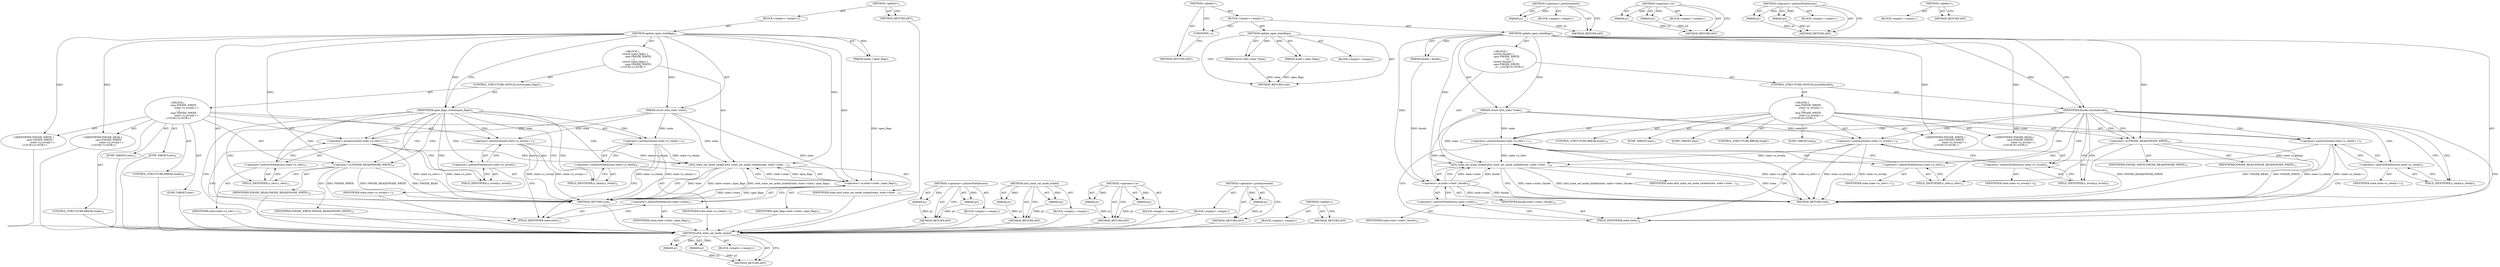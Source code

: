 digraph "update_open_stateflags" {
vulnerable_6 [label=<(METHOD,&lt;global&gt;)<SUB>1</SUB>>];
vulnerable_7 [label=<(BLOCK,&lt;empty&gt;,&lt;empty&gt;)<SUB>1</SUB>>];
vulnerable_8 [label=<(METHOD,update_open_stateflags)<SUB>1</SUB>>];
vulnerable_9 [label=<(PARAM,struct nfs4_state *state)<SUB>1</SUB>>];
vulnerable_10 [label=<(PARAM,mode_t open_flags)<SUB>1</SUB>>];
vulnerable_11 [label="<(BLOCK,{
	switch (open_flags) {
 		case FMODE_WRITE:
 ...,{
	switch (open_flags) {
 		case FMODE_WRITE:
 ...)<SUB>2</SUB>>"];
vulnerable_12 [label=<(CONTROL_STRUCTURE,SWITCH,switch(open_flags))<SUB>3</SUB>>];
vulnerable_13 [label=<(IDENTIFIER,open_flags,switch(open_flags))<SUB>3</SUB>>];
vulnerable_14 [label="<(BLOCK,{
 		case FMODE_WRITE:
 			state-&gt;n_wronly++;
 ...,{
 		case FMODE_WRITE:
 			state-&gt;n_wronly++;
 ...)<SUB>3</SUB>>"];
vulnerable_15 [label=<(JUMP_TARGET,case)<SUB>4</SUB>>];
vulnerable_16 [label="<(IDENTIFIER,FMODE_WRITE,{
 		case FMODE_WRITE:
 			state-&gt;n_wronly++;
 ...)<SUB>4</SUB>>"];
vulnerable_17 [label=<(&lt;operator&gt;.postIncrement,state-&gt;n_wronly++)<SUB>5</SUB>>];
vulnerable_18 [label=<(&lt;operator&gt;.indirectFieldAccess,state-&gt;n_wronly)<SUB>5</SUB>>];
vulnerable_19 [label=<(IDENTIFIER,state,state-&gt;n_wronly++)<SUB>5</SUB>>];
vulnerable_20 [label=<(FIELD_IDENTIFIER,n_wronly,n_wronly)<SUB>5</SUB>>];
vulnerable_21 [label=<(CONTROL_STRUCTURE,BREAK,break;)<SUB>6</SUB>>];
vulnerable_22 [label=<(JUMP_TARGET,case)<SUB>7</SUB>>];
vulnerable_23 [label="<(IDENTIFIER,FMODE_READ,{
 		case FMODE_WRITE:
 			state-&gt;n_wronly++;
 ...)<SUB>7</SUB>>"];
vulnerable_24 [label=<(&lt;operator&gt;.postIncrement,state-&gt;n_rdonly++)<SUB>8</SUB>>];
vulnerable_25 [label=<(&lt;operator&gt;.indirectFieldAccess,state-&gt;n_rdonly)<SUB>8</SUB>>];
vulnerable_26 [label=<(IDENTIFIER,state,state-&gt;n_rdonly++)<SUB>8</SUB>>];
vulnerable_27 [label=<(FIELD_IDENTIFIER,n_rdonly,n_rdonly)<SUB>8</SUB>>];
vulnerable_28 [label=<(CONTROL_STRUCTURE,BREAK,break;)<SUB>9</SUB>>];
vulnerable_29 [label=<(JUMP_TARGET,case)<SUB>10</SUB>>];
vulnerable_30 [label=<(&lt;operator&gt;.or,FMODE_READ|FMODE_WRITE)<SUB>10</SUB>>];
vulnerable_31 [label=<(IDENTIFIER,FMODE_READ,FMODE_READ|FMODE_WRITE)<SUB>10</SUB>>];
vulnerable_32 [label=<(IDENTIFIER,FMODE_WRITE,FMODE_READ|FMODE_WRITE)<SUB>10</SUB>>];
vulnerable_33 [label=<(&lt;operator&gt;.postIncrement,state-&gt;n_rdwr++)<SUB>11</SUB>>];
vulnerable_34 [label=<(&lt;operator&gt;.indirectFieldAccess,state-&gt;n_rdwr)<SUB>11</SUB>>];
vulnerable_35 [label=<(IDENTIFIER,state,state-&gt;n_rdwr++)<SUB>11</SUB>>];
vulnerable_36 [label=<(FIELD_IDENTIFIER,n_rdwr,n_rdwr)<SUB>11</SUB>>];
vulnerable_37 [label=<(nfs4_state_set_mode_locked,nfs4_state_set_mode_locked(state, state-&gt;state ...)<SUB>13</SUB>>];
vulnerable_38 [label=<(IDENTIFIER,state,nfs4_state_set_mode_locked(state, state-&gt;state ...)<SUB>13</SUB>>];
vulnerable_39 [label=<(&lt;operator&gt;.or,state-&gt;state | open_flags)<SUB>13</SUB>>];
vulnerable_40 [label=<(&lt;operator&gt;.indirectFieldAccess,state-&gt;state)<SUB>13</SUB>>];
vulnerable_41 [label=<(IDENTIFIER,state,state-&gt;state | open_flags)<SUB>13</SUB>>];
vulnerable_42 [label=<(FIELD_IDENTIFIER,state,state)<SUB>13</SUB>>];
vulnerable_43 [label=<(IDENTIFIER,open_flags,state-&gt;state | open_flags)<SUB>13</SUB>>];
vulnerable_44 [label=<(METHOD_RETURN,void)<SUB>1</SUB>>];
vulnerable_46 [label=<(METHOD_RETURN,ANY)<SUB>1</SUB>>];
vulnerable_67 [label=<(METHOD,&lt;operator&gt;.indirectFieldAccess)>];
vulnerable_68 [label=<(PARAM,p1)>];
vulnerable_69 [label=<(PARAM,p2)>];
vulnerable_70 [label=<(BLOCK,&lt;empty&gt;,&lt;empty&gt;)>];
vulnerable_71 [label=<(METHOD_RETURN,ANY)>];
vulnerable_77 [label=<(METHOD,nfs4_state_set_mode_locked)>];
vulnerable_78 [label=<(PARAM,p1)>];
vulnerable_79 [label=<(PARAM,p2)>];
vulnerable_80 [label=<(BLOCK,&lt;empty&gt;,&lt;empty&gt;)>];
vulnerable_81 [label=<(METHOD_RETURN,ANY)>];
vulnerable_72 [label=<(METHOD,&lt;operator&gt;.or)>];
vulnerable_73 [label=<(PARAM,p1)>];
vulnerable_74 [label=<(PARAM,p2)>];
vulnerable_75 [label=<(BLOCK,&lt;empty&gt;,&lt;empty&gt;)>];
vulnerable_76 [label=<(METHOD_RETURN,ANY)>];
vulnerable_63 [label=<(METHOD,&lt;operator&gt;.postIncrement)>];
vulnerable_64 [label=<(PARAM,p1)>];
vulnerable_65 [label=<(BLOCK,&lt;empty&gt;,&lt;empty&gt;)>];
vulnerable_66 [label=<(METHOD_RETURN,ANY)>];
vulnerable_57 [label=<(METHOD,&lt;global&gt;)<SUB>1</SUB>>];
vulnerable_58 [label=<(BLOCK,&lt;empty&gt;,&lt;empty&gt;)>];
vulnerable_59 [label=<(METHOD_RETURN,ANY)>];
fixed_86 [label=<(METHOD,nfs4_state_set_mode_locked)>];
fixed_87 [label=<(PARAM,p1)>];
fixed_88 [label=<(PARAM,p2)>];
fixed_89 [label=<(BLOCK,&lt;empty&gt;,&lt;empty&gt;)>];
fixed_90 [label=<(METHOD_RETURN,ANY)>];
fixed_6 [label=<(METHOD,&lt;global&gt;)<SUB>1</SUB>>];
fixed_7 [label=<(BLOCK,&lt;empty&gt;,&lt;empty&gt;)<SUB>1</SUB>>];
fixed_8 [label=<(METHOD,update_open_stateflags)<SUB>1</SUB>>];
fixed_9 [label=<(PARAM,struct nfs4_state *state)<SUB>1</SUB>>];
fixed_10 [label=<(PARAM,mode_t open_flags)<SUB>1</SUB>>];
fixed_11 [label=<(BLOCK,&lt;empty&gt;,&lt;empty&gt;)>];
fixed_12 [label=<(METHOD_RETURN,void)<SUB>1</SUB>>];
fixed_14 [label=<(UNKNOWN,),))<SUB>1</SUB>>];
fixed_15 [label=<(METHOD,update_open_stateflags)<SUB>2</SUB>>];
fixed_16 [label=<(PARAM,struct nfs4_state *state)<SUB>2</SUB>>];
fixed_17 [label=<(PARAM,fmode_t fmode)<SUB>2</SUB>>];
fixed_18 [label="<(BLOCK,{
	switch (fmode) {
 		case FMODE_WRITE:
 			st...,{
	switch (fmode) {
 		case FMODE_WRITE:
 			st...)<SUB>3</SUB>>"];
fixed_19 [label=<(CONTROL_STRUCTURE,SWITCH,switch(fmode))<SUB>4</SUB>>];
fixed_20 [label=<(IDENTIFIER,fmode,switch(fmode))<SUB>4</SUB>>];
fixed_21 [label="<(BLOCK,{
 		case FMODE_WRITE:
 			state-&gt;n_wronly++;
 ...,{
 		case FMODE_WRITE:
 			state-&gt;n_wronly++;
 ...)<SUB>4</SUB>>"];
fixed_22 [label=<(JUMP_TARGET,case)<SUB>5</SUB>>];
fixed_23 [label="<(IDENTIFIER,FMODE_WRITE,{
 		case FMODE_WRITE:
 			state-&gt;n_wronly++;
 ...)<SUB>5</SUB>>"];
fixed_24 [label=<(&lt;operator&gt;.postIncrement,state-&gt;n_wronly++)<SUB>6</SUB>>];
fixed_25 [label=<(&lt;operator&gt;.indirectFieldAccess,state-&gt;n_wronly)<SUB>6</SUB>>];
fixed_26 [label=<(IDENTIFIER,state,state-&gt;n_wronly++)<SUB>6</SUB>>];
fixed_27 [label=<(FIELD_IDENTIFIER,n_wronly,n_wronly)<SUB>6</SUB>>];
fixed_28 [label=<(CONTROL_STRUCTURE,BREAK,break;)<SUB>7</SUB>>];
fixed_29 [label=<(JUMP_TARGET,case)<SUB>8</SUB>>];
fixed_30 [label="<(IDENTIFIER,FMODE_READ,{
 		case FMODE_WRITE:
 			state-&gt;n_wronly++;
 ...)<SUB>8</SUB>>"];
fixed_31 [label=<(&lt;operator&gt;.postIncrement,state-&gt;n_rdonly++)<SUB>9</SUB>>];
fixed_32 [label=<(&lt;operator&gt;.indirectFieldAccess,state-&gt;n_rdonly)<SUB>9</SUB>>];
fixed_33 [label=<(IDENTIFIER,state,state-&gt;n_rdonly++)<SUB>9</SUB>>];
fixed_34 [label=<(FIELD_IDENTIFIER,n_rdonly,n_rdonly)<SUB>9</SUB>>];
fixed_35 [label=<(CONTROL_STRUCTURE,BREAK,break;)<SUB>10</SUB>>];
fixed_36 [label=<(JUMP_TARGET,case)<SUB>11</SUB>>];
fixed_37 [label=<(&lt;operator&gt;.or,FMODE_READ|FMODE_WRITE)<SUB>11</SUB>>];
fixed_38 [label=<(IDENTIFIER,FMODE_READ,FMODE_READ|FMODE_WRITE)<SUB>11</SUB>>];
fixed_39 [label=<(IDENTIFIER,FMODE_WRITE,FMODE_READ|FMODE_WRITE)<SUB>11</SUB>>];
fixed_40 [label=<(&lt;operator&gt;.postIncrement,state-&gt;n_rdwr++)<SUB>12</SUB>>];
fixed_41 [label=<(&lt;operator&gt;.indirectFieldAccess,state-&gt;n_rdwr)<SUB>12</SUB>>];
fixed_42 [label=<(IDENTIFIER,state,state-&gt;n_rdwr++)<SUB>12</SUB>>];
fixed_43 [label=<(FIELD_IDENTIFIER,n_rdwr,n_rdwr)<SUB>12</SUB>>];
fixed_44 [label=<(nfs4_state_set_mode_locked,nfs4_state_set_mode_locked(state, state-&gt;state ...)<SUB>14</SUB>>];
fixed_45 [label=<(IDENTIFIER,state,nfs4_state_set_mode_locked(state, state-&gt;state ...)<SUB>14</SUB>>];
fixed_46 [label=<(&lt;operator&gt;.or,state-&gt;state | fmode)<SUB>14</SUB>>];
fixed_47 [label=<(&lt;operator&gt;.indirectFieldAccess,state-&gt;state)<SUB>14</SUB>>];
fixed_48 [label=<(IDENTIFIER,state,state-&gt;state | fmode)<SUB>14</SUB>>];
fixed_49 [label=<(FIELD_IDENTIFIER,state,state)<SUB>14</SUB>>];
fixed_50 [label=<(IDENTIFIER,fmode,state-&gt;state | fmode)<SUB>14</SUB>>];
fixed_51 [label=<(METHOD_RETURN,void)<SUB>2</SUB>>];
fixed_53 [label=<(METHOD_RETURN,ANY)<SUB>1</SUB>>];
fixed_72 [label=<(METHOD,&lt;operator&gt;.postIncrement)>];
fixed_73 [label=<(PARAM,p1)>];
fixed_74 [label=<(BLOCK,&lt;empty&gt;,&lt;empty&gt;)>];
fixed_75 [label=<(METHOD_RETURN,ANY)>];
fixed_81 [label=<(METHOD,&lt;operator&gt;.or)>];
fixed_82 [label=<(PARAM,p1)>];
fixed_83 [label=<(PARAM,p2)>];
fixed_84 [label=<(BLOCK,&lt;empty&gt;,&lt;empty&gt;)>];
fixed_85 [label=<(METHOD_RETURN,ANY)>];
fixed_76 [label=<(METHOD,&lt;operator&gt;.indirectFieldAccess)>];
fixed_77 [label=<(PARAM,p1)>];
fixed_78 [label=<(PARAM,p2)>];
fixed_79 [label=<(BLOCK,&lt;empty&gt;,&lt;empty&gt;)>];
fixed_80 [label=<(METHOD_RETURN,ANY)>];
fixed_66 [label=<(METHOD,&lt;global&gt;)<SUB>1</SUB>>];
fixed_67 [label=<(BLOCK,&lt;empty&gt;,&lt;empty&gt;)>];
fixed_68 [label=<(METHOD_RETURN,ANY)>];
vulnerable_6 -> vulnerable_7  [key=0, label="AST: "];
vulnerable_6 -> vulnerable_46  [key=0, label="AST: "];
vulnerable_6 -> vulnerable_46  [key=1, label="CFG: "];
vulnerable_7 -> vulnerable_8  [key=0, label="AST: "];
vulnerable_8 -> vulnerable_9  [key=0, label="AST: "];
vulnerable_8 -> vulnerable_9  [key=1, label="DDG: "];
vulnerable_8 -> vulnerable_10  [key=0, label="AST: "];
vulnerable_8 -> vulnerable_10  [key=1, label="DDG: "];
vulnerable_8 -> vulnerable_11  [key=0, label="AST: "];
vulnerable_8 -> vulnerable_44  [key=0, label="AST: "];
vulnerable_8 -> vulnerable_13  [key=0, label="CFG: "];
vulnerable_8 -> vulnerable_13  [key=1, label="DDG: "];
vulnerable_8 -> vulnerable_37  [key=0, label="DDG: "];
vulnerable_8 -> vulnerable_16  [key=0, label="DDG: "];
vulnerable_8 -> vulnerable_23  [key=0, label="DDG: "];
vulnerable_8 -> vulnerable_39  [key=0, label="DDG: "];
vulnerable_8 -> vulnerable_30  [key=0, label="DDG: "];
vulnerable_9 -> vulnerable_37  [key=0, label="DDG: state"];
vulnerable_9 -> vulnerable_39  [key=0, label="DDG: state"];
vulnerable_9 -> vulnerable_17  [key=0, label="DDG: state"];
vulnerable_9 -> vulnerable_24  [key=0, label="DDG: state"];
vulnerable_9 -> vulnerable_33  [key=0, label="DDG: state"];
vulnerable_10 -> vulnerable_39  [key=0, label="DDG: open_flags"];
vulnerable_11 -> vulnerable_12  [key=0, label="AST: "];
vulnerable_11 -> vulnerable_37  [key=0, label="AST: "];
vulnerable_12 -> vulnerable_13  [key=0, label="AST: "];
vulnerable_12 -> vulnerable_14  [key=0, label="AST: "];
vulnerable_13 -> vulnerable_20  [key=0, label="CFG: "];
vulnerable_13 -> vulnerable_20  [key=1, label="CDG: "];
vulnerable_13 -> vulnerable_27  [key=0, label="CFG: "];
vulnerable_13 -> vulnerable_27  [key=1, label="CDG: "];
vulnerable_13 -> vulnerable_30  [key=0, label="CFG: "];
vulnerable_13 -> vulnerable_30  [key=1, label="CDG: "];
vulnerable_13 -> vulnerable_42  [key=0, label="CFG: "];
vulnerable_13 -> vulnerable_24  [key=0, label="CDG: "];
vulnerable_13 -> vulnerable_17  [key=0, label="CDG: "];
vulnerable_13 -> vulnerable_34  [key=0, label="CDG: "];
vulnerable_13 -> vulnerable_18  [key=0, label="CDG: "];
vulnerable_13 -> vulnerable_33  [key=0, label="CDG: "];
vulnerable_13 -> vulnerable_36  [key=0, label="CDG: "];
vulnerable_13 -> vulnerable_25  [key=0, label="CDG: "];
vulnerable_14 -> vulnerable_15  [key=0, label="AST: "];
vulnerable_14 -> vulnerable_16  [key=0, label="AST: "];
vulnerable_14 -> vulnerable_17  [key=0, label="AST: "];
vulnerable_14 -> vulnerable_21  [key=0, label="AST: "];
vulnerable_14 -> vulnerable_22  [key=0, label="AST: "];
vulnerable_14 -> vulnerable_23  [key=0, label="AST: "];
vulnerable_14 -> vulnerable_24  [key=0, label="AST: "];
vulnerable_14 -> vulnerable_28  [key=0, label="AST: "];
vulnerable_14 -> vulnerable_29  [key=0, label="AST: "];
vulnerable_14 -> vulnerable_30  [key=0, label="AST: "];
vulnerable_14 -> vulnerable_33  [key=0, label="AST: "];
vulnerable_15 -> fixed_86  [key=0];
vulnerable_16 -> fixed_86  [key=0];
vulnerable_17 -> vulnerable_18  [key=0, label="AST: "];
vulnerable_17 -> vulnerable_42  [key=0, label="CFG: "];
vulnerable_17 -> vulnerable_44  [key=0, label="DDG: state-&gt;n_wronly"];
vulnerable_17 -> vulnerable_44  [key=1, label="DDG: state-&gt;n_wronly++"];
vulnerable_17 -> vulnerable_37  [key=0, label="DDG: state-&gt;n_wronly"];
vulnerable_18 -> vulnerable_19  [key=0, label="AST: "];
vulnerable_18 -> vulnerable_20  [key=0, label="AST: "];
vulnerable_18 -> vulnerable_17  [key=0, label="CFG: "];
vulnerable_19 -> fixed_86  [key=0];
vulnerable_20 -> vulnerable_18  [key=0, label="CFG: "];
vulnerable_21 -> fixed_86  [key=0];
vulnerable_22 -> fixed_86  [key=0];
vulnerable_23 -> fixed_86  [key=0];
vulnerable_24 -> vulnerable_25  [key=0, label="AST: "];
vulnerable_24 -> vulnerable_42  [key=0, label="CFG: "];
vulnerable_24 -> vulnerable_44  [key=0, label="DDG: state-&gt;n_rdonly"];
vulnerable_24 -> vulnerable_44  [key=1, label="DDG: state-&gt;n_rdonly++"];
vulnerable_24 -> vulnerable_37  [key=0, label="DDG: state-&gt;n_rdonly"];
vulnerable_25 -> vulnerable_26  [key=0, label="AST: "];
vulnerable_25 -> vulnerable_27  [key=0, label="AST: "];
vulnerable_25 -> vulnerable_24  [key=0, label="CFG: "];
vulnerable_26 -> fixed_86  [key=0];
vulnerable_27 -> vulnerable_25  [key=0, label="CFG: "];
vulnerable_28 -> fixed_86  [key=0];
vulnerable_29 -> fixed_86  [key=0];
vulnerable_30 -> vulnerable_31  [key=0, label="AST: "];
vulnerable_30 -> vulnerable_32  [key=0, label="AST: "];
vulnerable_30 -> vulnerable_36  [key=0, label="CFG: "];
vulnerable_30 -> vulnerable_44  [key=0, label="DDG: FMODE_WRITE"];
vulnerable_30 -> vulnerable_44  [key=1, label="DDG: FMODE_READ|FMODE_WRITE"];
vulnerable_30 -> vulnerable_44  [key=2, label="DDG: FMODE_READ"];
vulnerable_31 -> fixed_86  [key=0];
vulnerable_32 -> fixed_86  [key=0];
vulnerable_33 -> vulnerable_34  [key=0, label="AST: "];
vulnerable_33 -> vulnerable_42  [key=0, label="CFG: "];
vulnerable_33 -> vulnerable_44  [key=0, label="DDG: state-&gt;n_rdwr"];
vulnerable_33 -> vulnerable_44  [key=1, label="DDG: state-&gt;n_rdwr++"];
vulnerable_33 -> vulnerable_37  [key=0, label="DDG: state-&gt;n_rdwr"];
vulnerable_34 -> vulnerable_35  [key=0, label="AST: "];
vulnerable_34 -> vulnerable_36  [key=0, label="AST: "];
vulnerable_34 -> vulnerable_33  [key=0, label="CFG: "];
vulnerable_35 -> fixed_86  [key=0];
vulnerable_36 -> vulnerable_34  [key=0, label="CFG: "];
vulnerable_37 -> vulnerable_38  [key=0, label="AST: "];
vulnerable_37 -> vulnerable_39  [key=0, label="AST: "];
vulnerable_37 -> vulnerable_44  [key=0, label="CFG: "];
vulnerable_37 -> vulnerable_44  [key=1, label="DDG: state"];
vulnerable_37 -> vulnerable_44  [key=2, label="DDG: state-&gt;state | open_flags"];
vulnerable_37 -> vulnerable_44  [key=3, label="DDG: nfs4_state_set_mode_locked(state, state-&gt;state | open_flags)"];
vulnerable_38 -> fixed_86  [key=0];
vulnerable_39 -> vulnerable_40  [key=0, label="AST: "];
vulnerable_39 -> vulnerable_43  [key=0, label="AST: "];
vulnerable_39 -> vulnerable_37  [key=0, label="CFG: "];
vulnerable_39 -> vulnerable_37  [key=1, label="DDG: state-&gt;state"];
vulnerable_39 -> vulnerable_37  [key=2, label="DDG: open_flags"];
vulnerable_39 -> vulnerable_44  [key=0, label="DDG: state-&gt;state"];
vulnerable_39 -> vulnerable_44  [key=1, label="DDG: open_flags"];
vulnerable_40 -> vulnerable_41  [key=0, label="AST: "];
vulnerable_40 -> vulnerable_42  [key=0, label="AST: "];
vulnerable_40 -> vulnerable_39  [key=0, label="CFG: "];
vulnerable_41 -> fixed_86  [key=0];
vulnerable_42 -> vulnerable_40  [key=0, label="CFG: "];
vulnerable_43 -> fixed_86  [key=0];
vulnerable_44 -> fixed_86  [key=0];
vulnerable_46 -> fixed_86  [key=0];
vulnerable_67 -> vulnerable_68  [key=0, label="AST: "];
vulnerable_67 -> vulnerable_68  [key=1, label="DDG: "];
vulnerable_67 -> vulnerable_70  [key=0, label="AST: "];
vulnerable_67 -> vulnerable_69  [key=0, label="AST: "];
vulnerable_67 -> vulnerable_69  [key=1, label="DDG: "];
vulnerable_67 -> vulnerable_71  [key=0, label="AST: "];
vulnerable_67 -> vulnerable_71  [key=1, label="CFG: "];
vulnerable_68 -> vulnerable_71  [key=0, label="DDG: p1"];
vulnerable_69 -> vulnerable_71  [key=0, label="DDG: p2"];
vulnerable_70 -> fixed_86  [key=0];
vulnerable_71 -> fixed_86  [key=0];
vulnerable_77 -> vulnerable_78  [key=0, label="AST: "];
vulnerable_77 -> vulnerable_78  [key=1, label="DDG: "];
vulnerable_77 -> vulnerable_80  [key=0, label="AST: "];
vulnerable_77 -> vulnerable_79  [key=0, label="AST: "];
vulnerable_77 -> vulnerable_79  [key=1, label="DDG: "];
vulnerable_77 -> vulnerable_81  [key=0, label="AST: "];
vulnerable_77 -> vulnerable_81  [key=1, label="CFG: "];
vulnerable_78 -> vulnerable_81  [key=0, label="DDG: p1"];
vulnerable_79 -> vulnerable_81  [key=0, label="DDG: p2"];
vulnerable_80 -> fixed_86  [key=0];
vulnerable_81 -> fixed_86  [key=0];
vulnerable_72 -> vulnerable_73  [key=0, label="AST: "];
vulnerable_72 -> vulnerable_73  [key=1, label="DDG: "];
vulnerable_72 -> vulnerable_75  [key=0, label="AST: "];
vulnerable_72 -> vulnerable_74  [key=0, label="AST: "];
vulnerable_72 -> vulnerable_74  [key=1, label="DDG: "];
vulnerable_72 -> vulnerable_76  [key=0, label="AST: "];
vulnerable_72 -> vulnerable_76  [key=1, label="CFG: "];
vulnerable_73 -> vulnerable_76  [key=0, label="DDG: p1"];
vulnerable_74 -> vulnerable_76  [key=0, label="DDG: p2"];
vulnerable_75 -> fixed_86  [key=0];
vulnerable_76 -> fixed_86  [key=0];
vulnerable_63 -> vulnerable_64  [key=0, label="AST: "];
vulnerable_63 -> vulnerable_64  [key=1, label="DDG: "];
vulnerable_63 -> vulnerable_65  [key=0, label="AST: "];
vulnerable_63 -> vulnerable_66  [key=0, label="AST: "];
vulnerable_63 -> vulnerable_66  [key=1, label="CFG: "];
vulnerable_64 -> vulnerable_66  [key=0, label="DDG: p1"];
vulnerable_65 -> fixed_86  [key=0];
vulnerable_66 -> fixed_86  [key=0];
vulnerable_57 -> vulnerable_58  [key=0, label="AST: "];
vulnerable_57 -> vulnerable_59  [key=0, label="AST: "];
vulnerable_57 -> vulnerable_59  [key=1, label="CFG: "];
vulnerable_58 -> fixed_86  [key=0];
vulnerable_59 -> fixed_86  [key=0];
fixed_86 -> fixed_87  [key=0, label="AST: "];
fixed_86 -> fixed_87  [key=1, label="DDG: "];
fixed_86 -> fixed_89  [key=0, label="AST: "];
fixed_86 -> fixed_88  [key=0, label="AST: "];
fixed_86 -> fixed_88  [key=1, label="DDG: "];
fixed_86 -> fixed_90  [key=0, label="AST: "];
fixed_86 -> fixed_90  [key=1, label="CFG: "];
fixed_87 -> fixed_90  [key=0, label="DDG: p1"];
fixed_88 -> fixed_90  [key=0, label="DDG: p2"];
fixed_6 -> fixed_7  [key=0, label="AST: "];
fixed_6 -> fixed_53  [key=0, label="AST: "];
fixed_6 -> fixed_14  [key=0, label="CFG: "];
fixed_7 -> fixed_8  [key=0, label="AST: "];
fixed_7 -> fixed_14  [key=0, label="AST: "];
fixed_7 -> fixed_15  [key=0, label="AST: "];
fixed_8 -> fixed_9  [key=0, label="AST: "];
fixed_8 -> fixed_9  [key=1, label="DDG: "];
fixed_8 -> fixed_10  [key=0, label="AST: "];
fixed_8 -> fixed_10  [key=1, label="DDG: "];
fixed_8 -> fixed_11  [key=0, label="AST: "];
fixed_8 -> fixed_12  [key=0, label="AST: "];
fixed_8 -> fixed_12  [key=1, label="CFG: "];
fixed_9 -> fixed_12  [key=0, label="DDG: state"];
fixed_10 -> fixed_12  [key=0, label="DDG: open_flags"];
fixed_14 -> fixed_53  [key=0, label="CFG: "];
fixed_15 -> fixed_16  [key=0, label="AST: "];
fixed_15 -> fixed_16  [key=1, label="DDG: "];
fixed_15 -> fixed_17  [key=0, label="AST: "];
fixed_15 -> fixed_17  [key=1, label="DDG: "];
fixed_15 -> fixed_18  [key=0, label="AST: "];
fixed_15 -> fixed_51  [key=0, label="AST: "];
fixed_15 -> fixed_20  [key=0, label="CFG: "];
fixed_15 -> fixed_20  [key=1, label="DDG: "];
fixed_15 -> fixed_44  [key=0, label="DDG: "];
fixed_15 -> fixed_23  [key=0, label="DDG: "];
fixed_15 -> fixed_30  [key=0, label="DDG: "];
fixed_15 -> fixed_46  [key=0, label="DDG: "];
fixed_15 -> fixed_37  [key=0, label="DDG: "];
fixed_16 -> fixed_44  [key=0, label="DDG: state"];
fixed_16 -> fixed_46  [key=0, label="DDG: state"];
fixed_16 -> fixed_24  [key=0, label="DDG: state"];
fixed_16 -> fixed_31  [key=0, label="DDG: state"];
fixed_16 -> fixed_40  [key=0, label="DDG: state"];
fixed_17 -> fixed_46  [key=0, label="DDG: fmode"];
fixed_18 -> fixed_19  [key=0, label="AST: "];
fixed_18 -> fixed_44  [key=0, label="AST: "];
fixed_19 -> fixed_20  [key=0, label="AST: "];
fixed_19 -> fixed_21  [key=0, label="AST: "];
fixed_20 -> fixed_27  [key=0, label="CFG: "];
fixed_20 -> fixed_27  [key=1, label="CDG: "];
fixed_20 -> fixed_34  [key=0, label="CFG: "];
fixed_20 -> fixed_34  [key=1, label="CDG: "];
fixed_20 -> fixed_37  [key=0, label="CFG: "];
fixed_20 -> fixed_37  [key=1, label="CDG: "];
fixed_20 -> fixed_49  [key=0, label="CFG: "];
fixed_20 -> fixed_40  [key=0, label="CDG: "];
fixed_20 -> fixed_24  [key=0, label="CDG: "];
fixed_20 -> fixed_32  [key=0, label="CDG: "];
fixed_20 -> fixed_25  [key=0, label="CDG: "];
fixed_20 -> fixed_41  [key=0, label="CDG: "];
fixed_20 -> fixed_31  [key=0, label="CDG: "];
fixed_20 -> fixed_43  [key=0, label="CDG: "];
fixed_21 -> fixed_22  [key=0, label="AST: "];
fixed_21 -> fixed_23  [key=0, label="AST: "];
fixed_21 -> fixed_24  [key=0, label="AST: "];
fixed_21 -> fixed_28  [key=0, label="AST: "];
fixed_21 -> fixed_29  [key=0, label="AST: "];
fixed_21 -> fixed_30  [key=0, label="AST: "];
fixed_21 -> fixed_31  [key=0, label="AST: "];
fixed_21 -> fixed_35  [key=0, label="AST: "];
fixed_21 -> fixed_36  [key=0, label="AST: "];
fixed_21 -> fixed_37  [key=0, label="AST: "];
fixed_21 -> fixed_40  [key=0, label="AST: "];
fixed_24 -> fixed_25  [key=0, label="AST: "];
fixed_24 -> fixed_49  [key=0, label="CFG: "];
fixed_24 -> fixed_51  [key=0, label="DDG: state-&gt;n_wronly"];
fixed_24 -> fixed_51  [key=1, label="DDG: state-&gt;n_wronly++"];
fixed_24 -> fixed_44  [key=0, label="DDG: state-&gt;n_wronly"];
fixed_25 -> fixed_26  [key=0, label="AST: "];
fixed_25 -> fixed_27  [key=0, label="AST: "];
fixed_25 -> fixed_24  [key=0, label="CFG: "];
fixed_27 -> fixed_25  [key=0, label="CFG: "];
fixed_31 -> fixed_32  [key=0, label="AST: "];
fixed_31 -> fixed_49  [key=0, label="CFG: "];
fixed_31 -> fixed_51  [key=0, label="DDG: state-&gt;n_rdonly"];
fixed_31 -> fixed_51  [key=1, label="DDG: state-&gt;n_rdonly++"];
fixed_31 -> fixed_44  [key=0, label="DDG: state-&gt;n_rdonly"];
fixed_32 -> fixed_33  [key=0, label="AST: "];
fixed_32 -> fixed_34  [key=0, label="AST: "];
fixed_32 -> fixed_31  [key=0, label="CFG: "];
fixed_34 -> fixed_32  [key=0, label="CFG: "];
fixed_37 -> fixed_38  [key=0, label="AST: "];
fixed_37 -> fixed_39  [key=0, label="AST: "];
fixed_37 -> fixed_43  [key=0, label="CFG: "];
fixed_37 -> fixed_51  [key=0, label="DDG: FMODE_WRITE"];
fixed_37 -> fixed_51  [key=1, label="DDG: FMODE_READ|FMODE_WRITE"];
fixed_37 -> fixed_51  [key=2, label="DDG: FMODE_READ"];
fixed_40 -> fixed_41  [key=0, label="AST: "];
fixed_40 -> fixed_49  [key=0, label="CFG: "];
fixed_40 -> fixed_51  [key=0, label="DDG: state-&gt;n_rdwr"];
fixed_40 -> fixed_51  [key=1, label="DDG: state-&gt;n_rdwr++"];
fixed_40 -> fixed_44  [key=0, label="DDG: state-&gt;n_rdwr"];
fixed_41 -> fixed_42  [key=0, label="AST: "];
fixed_41 -> fixed_43  [key=0, label="AST: "];
fixed_41 -> fixed_40  [key=0, label="CFG: "];
fixed_43 -> fixed_41  [key=0, label="CFG: "];
fixed_44 -> fixed_45  [key=0, label="AST: "];
fixed_44 -> fixed_46  [key=0, label="AST: "];
fixed_44 -> fixed_51  [key=0, label="CFG: "];
fixed_44 -> fixed_51  [key=1, label="DDG: state"];
fixed_44 -> fixed_51  [key=2, label="DDG: state-&gt;state | fmode"];
fixed_44 -> fixed_51  [key=3, label="DDG: nfs4_state_set_mode_locked(state, state-&gt;state | fmode)"];
fixed_46 -> fixed_47  [key=0, label="AST: "];
fixed_46 -> fixed_50  [key=0, label="AST: "];
fixed_46 -> fixed_44  [key=0, label="CFG: "];
fixed_46 -> fixed_44  [key=1, label="DDG: state-&gt;state"];
fixed_46 -> fixed_44  [key=2, label="DDG: fmode"];
fixed_46 -> fixed_51  [key=0, label="DDG: state-&gt;state"];
fixed_46 -> fixed_51  [key=1, label="DDG: fmode"];
fixed_47 -> fixed_48  [key=0, label="AST: "];
fixed_47 -> fixed_49  [key=0, label="AST: "];
fixed_47 -> fixed_46  [key=0, label="CFG: "];
fixed_49 -> fixed_47  [key=0, label="CFG: "];
fixed_72 -> fixed_73  [key=0, label="AST: "];
fixed_72 -> fixed_73  [key=1, label="DDG: "];
fixed_72 -> fixed_74  [key=0, label="AST: "];
fixed_72 -> fixed_75  [key=0, label="AST: "];
fixed_72 -> fixed_75  [key=1, label="CFG: "];
fixed_73 -> fixed_75  [key=0, label="DDG: p1"];
fixed_81 -> fixed_82  [key=0, label="AST: "];
fixed_81 -> fixed_82  [key=1, label="DDG: "];
fixed_81 -> fixed_84  [key=0, label="AST: "];
fixed_81 -> fixed_83  [key=0, label="AST: "];
fixed_81 -> fixed_83  [key=1, label="DDG: "];
fixed_81 -> fixed_85  [key=0, label="AST: "];
fixed_81 -> fixed_85  [key=1, label="CFG: "];
fixed_82 -> fixed_85  [key=0, label="DDG: p1"];
fixed_83 -> fixed_85  [key=0, label="DDG: p2"];
fixed_76 -> fixed_77  [key=0, label="AST: "];
fixed_76 -> fixed_77  [key=1, label="DDG: "];
fixed_76 -> fixed_79  [key=0, label="AST: "];
fixed_76 -> fixed_78  [key=0, label="AST: "];
fixed_76 -> fixed_78  [key=1, label="DDG: "];
fixed_76 -> fixed_80  [key=0, label="AST: "];
fixed_76 -> fixed_80  [key=1, label="CFG: "];
fixed_77 -> fixed_80  [key=0, label="DDG: p1"];
fixed_78 -> fixed_80  [key=0, label="DDG: p2"];
fixed_66 -> fixed_67  [key=0, label="AST: "];
fixed_66 -> fixed_68  [key=0, label="AST: "];
fixed_66 -> fixed_68  [key=1, label="CFG: "];
}
